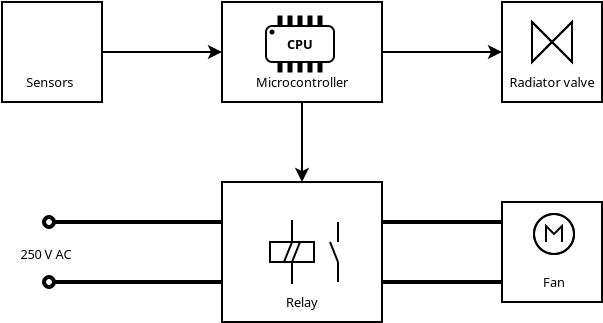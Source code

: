 <?xml version="1.0" encoding="UTF-8"?>
<dia:diagram xmlns:dia="http://www.lysator.liu.se/~alla/dia/">
  <dia:layer name="Background" visible="true" active="true">
    <dia:object type="Standard - Box" version="0" id="O0">
      <dia:attribute name="obj_pos">
        <dia:point val="32,12"/>
      </dia:attribute>
      <dia:attribute name="obj_bb">
        <dia:rectangle val="31.95,11.95;37.05,17.05"/>
      </dia:attribute>
      <dia:attribute name="elem_corner">
        <dia:point val="32,12"/>
      </dia:attribute>
      <dia:attribute name="elem_width">
        <dia:real val="5"/>
      </dia:attribute>
      <dia:attribute name="elem_height">
        <dia:real val="5"/>
      </dia:attribute>
      <dia:attribute name="show_background">
        <dia:boolean val="true"/>
      </dia:attribute>
    </dia:object>
    <dia:object type="Standard - Line" version="0" id="O1">
      <dia:attribute name="obj_pos">
        <dia:point val="26,13"/>
      </dia:attribute>
      <dia:attribute name="obj_bb">
        <dia:rectangle val="25.9,12.9;32.1,13.1"/>
      </dia:attribute>
      <dia:attribute name="conn_endpoints">
        <dia:point val="26,13"/>
        <dia:point val="32,13"/>
      </dia:attribute>
      <dia:attribute name="numcp">
        <dia:int val="1"/>
      </dia:attribute>
      <dia:attribute name="line_width">
        <dia:real val="0.2"/>
      </dia:attribute>
    </dia:object>
    <dia:object type="Standard - Line" version="0" id="O2">
      <dia:attribute name="obj_pos">
        <dia:point val="26,16"/>
      </dia:attribute>
      <dia:attribute name="obj_bb">
        <dia:rectangle val="25.9,15.9;32.1,16.1"/>
      </dia:attribute>
      <dia:attribute name="conn_endpoints">
        <dia:point val="26,16"/>
        <dia:point val="32,16"/>
      </dia:attribute>
      <dia:attribute name="numcp">
        <dia:int val="1"/>
      </dia:attribute>
      <dia:attribute name="line_width">
        <dia:real val="0.2"/>
      </dia:attribute>
    </dia:object>
    <dia:object type="Standard - Line" version="0" id="O3">
      <dia:attribute name="obj_pos">
        <dia:point val="22,7"/>
      </dia:attribute>
      <dia:attribute name="obj_bb">
        <dia:rectangle val="21.638,6.95;22.362,11.112"/>
      </dia:attribute>
      <dia:attribute name="conn_endpoints">
        <dia:point val="22,7"/>
        <dia:point val="22,11"/>
      </dia:attribute>
      <dia:attribute name="numcp">
        <dia:int val="1"/>
      </dia:attribute>
      <dia:attribute name="end_arrow">
        <dia:enum val="22"/>
      </dia:attribute>
      <dia:attribute name="end_arrow_length">
        <dia:real val="0.5"/>
      </dia:attribute>
      <dia:attribute name="end_arrow_width">
        <dia:real val="0.5"/>
      </dia:attribute>
      <dia:connections>
        <dia:connection handle="0" to="O10" connection="6"/>
        <dia:connection handle="1" to="O25" connection="1"/>
      </dia:connections>
    </dia:object>
    <dia:object type="Standard - Line" version="0" id="O4">
      <dia:attribute name="obj_pos">
        <dia:point val="9,13"/>
      </dia:attribute>
      <dia:attribute name="obj_bb">
        <dia:rectangle val="8.9,12.609;18.1,13.391"/>
      </dia:attribute>
      <dia:attribute name="conn_endpoints">
        <dia:point val="9,13"/>
        <dia:point val="18,13"/>
      </dia:attribute>
      <dia:attribute name="numcp">
        <dia:int val="1"/>
      </dia:attribute>
      <dia:attribute name="line_width">
        <dia:real val="0.2"/>
      </dia:attribute>
      <dia:attribute name="start_arrow">
        <dia:enum val="9"/>
      </dia:attribute>
      <dia:attribute name="start_arrow_length">
        <dia:real val="0.5"/>
      </dia:attribute>
      <dia:attribute name="start_arrow_width">
        <dia:real val="0.5"/>
      </dia:attribute>
    </dia:object>
    <dia:object type="Standard - Line" version="0" id="O5">
      <dia:attribute name="obj_pos">
        <dia:point val="9,16"/>
      </dia:attribute>
      <dia:attribute name="obj_bb">
        <dia:rectangle val="8.9,15.609;18.1,16.391"/>
      </dia:attribute>
      <dia:attribute name="conn_endpoints">
        <dia:point val="9,16"/>
        <dia:point val="18,16"/>
      </dia:attribute>
      <dia:attribute name="numcp">
        <dia:int val="1"/>
      </dia:attribute>
      <dia:attribute name="line_width">
        <dia:real val="0.2"/>
      </dia:attribute>
      <dia:attribute name="start_arrow">
        <dia:enum val="9"/>
      </dia:attribute>
      <dia:attribute name="start_arrow_length">
        <dia:real val="0.5"/>
      </dia:attribute>
      <dia:attribute name="start_arrow_width">
        <dia:real val="0.5"/>
      </dia:attribute>
    </dia:object>
    <dia:object type="Standard - Line" version="0" id="O6">
      <dia:attribute name="obj_pos">
        <dia:point val="12,4.5"/>
      </dia:attribute>
      <dia:attribute name="obj_bb">
        <dia:rectangle val="11.95,4.138;18.112,4.862"/>
      </dia:attribute>
      <dia:attribute name="conn_endpoints">
        <dia:point val="12,4.5"/>
        <dia:point val="18,4.5"/>
      </dia:attribute>
      <dia:attribute name="numcp">
        <dia:int val="1"/>
      </dia:attribute>
      <dia:attribute name="end_arrow">
        <dia:enum val="22"/>
      </dia:attribute>
      <dia:attribute name="end_arrow_length">
        <dia:real val="0.5"/>
      </dia:attribute>
      <dia:attribute name="end_arrow_width">
        <dia:real val="0.5"/>
      </dia:attribute>
      <dia:connections>
        <dia:connection handle="0" to="O7" connection="4"/>
        <dia:connection handle="1" to="O10" connection="3"/>
      </dia:connections>
    </dia:object>
    <dia:group>
      <dia:object type="Standard - Box" version="0" id="O7">
        <dia:attribute name="obj_pos">
          <dia:point val="7,2"/>
        </dia:attribute>
        <dia:attribute name="obj_bb">
          <dia:rectangle val="6.95,1.95;12.05,7.05"/>
        </dia:attribute>
        <dia:attribute name="elem_corner">
          <dia:point val="7,2"/>
        </dia:attribute>
        <dia:attribute name="elem_width">
          <dia:real val="5"/>
        </dia:attribute>
        <dia:attribute name="elem_height">
          <dia:real val="5"/>
        </dia:attribute>
        <dia:attribute name="show_background">
          <dia:boolean val="true"/>
        </dia:attribute>
      </dia:object>
      <dia:object type="Electronic - variable_linear_part" version="1" id="O8">
        <dia:attribute name="obj_pos">
          <dia:point val="8.4,2.8"/>
        </dia:attribute>
        <dia:attribute name="obj_bb">
          <dia:rectangle val="8.36,2.75;10.4,4.83"/>
        </dia:attribute>
        <dia:attribute name="meta">
          <dia:composite type="dict"/>
        </dia:attribute>
        <dia:attribute name="elem_corner">
          <dia:point val="8.4,2.8"/>
        </dia:attribute>
        <dia:attribute name="elem_width">
          <dia:real val="2"/>
        </dia:attribute>
        <dia:attribute name="elem_height">
          <dia:real val="2"/>
        </dia:attribute>
        <dia:attribute name="line_width">
          <dia:real val="0.1"/>
        </dia:attribute>
        <dia:attribute name="line_colour">
          <dia:color val="#000000"/>
        </dia:attribute>
        <dia:attribute name="fill_colour">
          <dia:color val="#ffffff"/>
        </dia:attribute>
        <dia:attribute name="show_background">
          <dia:boolean val="true"/>
        </dia:attribute>
        <dia:attribute name="line_style">
          <dia:enum val="0"/>
          <dia:real val="1"/>
        </dia:attribute>
        <dia:attribute name="flip_horizontal">
          <dia:boolean val="false"/>
        </dia:attribute>
        <dia:attribute name="flip_vertical">
          <dia:boolean val="false"/>
        </dia:attribute>
        <dia:attribute name="subscale">
          <dia:real val="1"/>
        </dia:attribute>
      </dia:object>
      <dia:object type="Standard - Text" version="1" id="O9">
        <dia:attribute name="obj_pos">
          <dia:point val="9.4,6"/>
        </dia:attribute>
        <dia:attribute name="obj_bb">
          <dia:rectangle val="8.136,5.626;10.664,6.374"/>
        </dia:attribute>
        <dia:attribute name="text">
          <dia:composite type="text">
            <dia:attribute name="string">
              <dia:string>#Sensors#</dia:string>
            </dia:attribute>
            <dia:attribute name="font">
              <dia:font family="sans" style="0" name="Helvetica"/>
            </dia:attribute>
            <dia:attribute name="height">
              <dia:real val="0.8"/>
            </dia:attribute>
            <dia:attribute name="pos">
              <dia:point val="9.4,6.221"/>
            </dia:attribute>
            <dia:attribute name="color">
              <dia:color val="#000000"/>
            </dia:attribute>
            <dia:attribute name="alignment">
              <dia:enum val="1"/>
            </dia:attribute>
          </dia:composite>
        </dia:attribute>
        <dia:attribute name="valign">
          <dia:enum val="2"/>
        </dia:attribute>
      </dia:object>
    </dia:group>
    <dia:group>
      <dia:object type="Standard - Box" version="0" id="O10">
        <dia:attribute name="obj_pos">
          <dia:point val="18,2"/>
        </dia:attribute>
        <dia:attribute name="obj_bb">
          <dia:rectangle val="17.95,1.95;26.05,7.05"/>
        </dia:attribute>
        <dia:attribute name="elem_corner">
          <dia:point val="18,2"/>
        </dia:attribute>
        <dia:attribute name="elem_width">
          <dia:real val="8"/>
        </dia:attribute>
        <dia:attribute name="elem_height">
          <dia:real val="5"/>
        </dia:attribute>
        <dia:attribute name="show_background">
          <dia:boolean val="true"/>
        </dia:attribute>
      </dia:object>
      <dia:object type="Standard - Text" version="1" id="O11">
        <dia:attribute name="obj_pos">
          <dia:point val="22,6"/>
        </dia:attribute>
        <dia:attribute name="obj_bb">
          <dia:rectangle val="19.613,5.626;24.387,6.374"/>
        </dia:attribute>
        <dia:attribute name="text">
          <dia:composite type="text">
            <dia:attribute name="string">
              <dia:string>#Microcontroller#</dia:string>
            </dia:attribute>
            <dia:attribute name="font">
              <dia:font family="sans" style="0" name="Helvetica"/>
            </dia:attribute>
            <dia:attribute name="height">
              <dia:real val="0.8"/>
            </dia:attribute>
            <dia:attribute name="pos">
              <dia:point val="22,6.221"/>
            </dia:attribute>
            <dia:attribute name="color">
              <dia:color val="#000000"/>
            </dia:attribute>
            <dia:attribute name="alignment">
              <dia:enum val="1"/>
            </dia:attribute>
          </dia:composite>
        </dia:attribute>
        <dia:attribute name="valign">
          <dia:enum val="2"/>
        </dia:attribute>
      </dia:object>
      <dia:group>
        <dia:object type="Standard - Box" version="0" id="O12">
          <dia:attribute name="obj_pos">
            <dia:point val="20.2,3.2"/>
          </dia:attribute>
          <dia:attribute name="obj_bb">
            <dia:rectangle val="20.15,3.15;23.65,5.05"/>
          </dia:attribute>
          <dia:attribute name="elem_corner">
            <dia:point val="20.2,3.2"/>
          </dia:attribute>
          <dia:attribute name="elem_width">
            <dia:real val="3.4"/>
          </dia:attribute>
          <dia:attribute name="elem_height">
            <dia:real val="1.8"/>
          </dia:attribute>
          <dia:attribute name="border_width">
            <dia:real val="0.1"/>
          </dia:attribute>
          <dia:attribute name="show_background">
            <dia:boolean val="true"/>
          </dia:attribute>
          <dia:attribute name="corner_radius">
            <dia:real val="0.3"/>
          </dia:attribute>
        </dia:object>
        <dia:object type="Standard - Ellipse" version="0" id="O13">
          <dia:attribute name="obj_pos">
            <dia:point val="20.4,3.4"/>
          </dia:attribute>
          <dia:attribute name="obj_bb">
            <dia:rectangle val="20.4,3.4;20.6,3.6"/>
          </dia:attribute>
          <dia:attribute name="elem_corner">
            <dia:point val="20.4,3.4"/>
          </dia:attribute>
          <dia:attribute name="elem_width">
            <dia:real val="0.2"/>
          </dia:attribute>
          <dia:attribute name="elem_height">
            <dia:real val="0.2"/>
          </dia:attribute>
          <dia:attribute name="border_width">
            <dia:real val="1.175e-38"/>
          </dia:attribute>
          <dia:attribute name="inner_color">
            <dia:color val="#000000"/>
          </dia:attribute>
        </dia:object>
        <dia:object type="Standard - Box" version="0" id="O14">
          <dia:attribute name="obj_pos">
            <dia:point val="20.8,2.7"/>
          </dia:attribute>
          <dia:attribute name="obj_bb">
            <dia:rectangle val="20.8,2.7;21,3.2"/>
          </dia:attribute>
          <dia:attribute name="elem_corner">
            <dia:point val="20.8,2.7"/>
          </dia:attribute>
          <dia:attribute name="elem_width">
            <dia:real val="0.2"/>
          </dia:attribute>
          <dia:attribute name="elem_height">
            <dia:real val="0.5"/>
          </dia:attribute>
          <dia:attribute name="border_width">
            <dia:real val="1.175e-38"/>
          </dia:attribute>
          <dia:attribute name="inner_color">
            <dia:color val="#000000"/>
          </dia:attribute>
          <dia:attribute name="show_background">
            <dia:boolean val="true"/>
          </dia:attribute>
        </dia:object>
        <dia:object type="Standard - Box" version="0" id="O15">
          <dia:attribute name="obj_pos">
            <dia:point val="21.3,2.7"/>
          </dia:attribute>
          <dia:attribute name="obj_bb">
            <dia:rectangle val="21.3,2.7;21.5,3.2"/>
          </dia:attribute>
          <dia:attribute name="elem_corner">
            <dia:point val="21.3,2.7"/>
          </dia:attribute>
          <dia:attribute name="elem_width">
            <dia:real val="0.2"/>
          </dia:attribute>
          <dia:attribute name="elem_height">
            <dia:real val="0.5"/>
          </dia:attribute>
          <dia:attribute name="border_width">
            <dia:real val="1.175e-38"/>
          </dia:attribute>
          <dia:attribute name="inner_color">
            <dia:color val="#000000"/>
          </dia:attribute>
          <dia:attribute name="show_background">
            <dia:boolean val="true"/>
          </dia:attribute>
        </dia:object>
        <dia:object type="Standard - Box" version="0" id="O16">
          <dia:attribute name="obj_pos">
            <dia:point val="21.8,2.7"/>
          </dia:attribute>
          <dia:attribute name="obj_bb">
            <dia:rectangle val="21.8,2.7;22,3.2"/>
          </dia:attribute>
          <dia:attribute name="elem_corner">
            <dia:point val="21.8,2.7"/>
          </dia:attribute>
          <dia:attribute name="elem_width">
            <dia:real val="0.2"/>
          </dia:attribute>
          <dia:attribute name="elem_height">
            <dia:real val="0.5"/>
          </dia:attribute>
          <dia:attribute name="border_width">
            <dia:real val="1.175e-38"/>
          </dia:attribute>
          <dia:attribute name="inner_color">
            <dia:color val="#000000"/>
          </dia:attribute>
          <dia:attribute name="show_background">
            <dia:boolean val="true"/>
          </dia:attribute>
        </dia:object>
        <dia:object type="Standard - Box" version="0" id="O17">
          <dia:attribute name="obj_pos">
            <dia:point val="22.3,2.7"/>
          </dia:attribute>
          <dia:attribute name="obj_bb">
            <dia:rectangle val="22.3,2.7;22.5,3.2"/>
          </dia:attribute>
          <dia:attribute name="elem_corner">
            <dia:point val="22.3,2.7"/>
          </dia:attribute>
          <dia:attribute name="elem_width">
            <dia:real val="0.2"/>
          </dia:attribute>
          <dia:attribute name="elem_height">
            <dia:real val="0.5"/>
          </dia:attribute>
          <dia:attribute name="border_width">
            <dia:real val="1.175e-38"/>
          </dia:attribute>
          <dia:attribute name="inner_color">
            <dia:color val="#000000"/>
          </dia:attribute>
          <dia:attribute name="show_background">
            <dia:boolean val="true"/>
          </dia:attribute>
        </dia:object>
        <dia:object type="Standard - Box" version="0" id="O18">
          <dia:attribute name="obj_pos">
            <dia:point val="22.8,2.7"/>
          </dia:attribute>
          <dia:attribute name="obj_bb">
            <dia:rectangle val="22.8,2.7;23,3.2"/>
          </dia:attribute>
          <dia:attribute name="elem_corner">
            <dia:point val="22.8,2.7"/>
          </dia:attribute>
          <dia:attribute name="elem_width">
            <dia:real val="0.2"/>
          </dia:attribute>
          <dia:attribute name="elem_height">
            <dia:real val="0.5"/>
          </dia:attribute>
          <dia:attribute name="border_width">
            <dia:real val="1.175e-38"/>
          </dia:attribute>
          <dia:attribute name="inner_color">
            <dia:color val="#000000"/>
          </dia:attribute>
          <dia:attribute name="show_background">
            <dia:boolean val="true"/>
          </dia:attribute>
        </dia:object>
        <dia:object type="Standard - Box" version="0" id="O19">
          <dia:attribute name="obj_pos">
            <dia:point val="20.8,5"/>
          </dia:attribute>
          <dia:attribute name="obj_bb">
            <dia:rectangle val="20.8,5;21,5.5"/>
          </dia:attribute>
          <dia:attribute name="elem_corner">
            <dia:point val="20.8,5"/>
          </dia:attribute>
          <dia:attribute name="elem_width">
            <dia:real val="0.2"/>
          </dia:attribute>
          <dia:attribute name="elem_height">
            <dia:real val="0.5"/>
          </dia:attribute>
          <dia:attribute name="border_width">
            <dia:real val="1.175e-38"/>
          </dia:attribute>
          <dia:attribute name="inner_color">
            <dia:color val="#000000"/>
          </dia:attribute>
          <dia:attribute name="show_background">
            <dia:boolean val="true"/>
          </dia:attribute>
        </dia:object>
        <dia:object type="Standard - Box" version="0" id="O20">
          <dia:attribute name="obj_pos">
            <dia:point val="21.3,5"/>
          </dia:attribute>
          <dia:attribute name="obj_bb">
            <dia:rectangle val="21.3,5;21.5,5.5"/>
          </dia:attribute>
          <dia:attribute name="elem_corner">
            <dia:point val="21.3,5"/>
          </dia:attribute>
          <dia:attribute name="elem_width">
            <dia:real val="0.2"/>
          </dia:attribute>
          <dia:attribute name="elem_height">
            <dia:real val="0.5"/>
          </dia:attribute>
          <dia:attribute name="border_width">
            <dia:real val="1.175e-38"/>
          </dia:attribute>
          <dia:attribute name="inner_color">
            <dia:color val="#000000"/>
          </dia:attribute>
          <dia:attribute name="show_background">
            <dia:boolean val="true"/>
          </dia:attribute>
        </dia:object>
        <dia:object type="Standard - Box" version="0" id="O21">
          <dia:attribute name="obj_pos">
            <dia:point val="21.8,5"/>
          </dia:attribute>
          <dia:attribute name="obj_bb">
            <dia:rectangle val="21.8,5;22,5.5"/>
          </dia:attribute>
          <dia:attribute name="elem_corner">
            <dia:point val="21.8,5"/>
          </dia:attribute>
          <dia:attribute name="elem_width">
            <dia:real val="0.2"/>
          </dia:attribute>
          <dia:attribute name="elem_height">
            <dia:real val="0.5"/>
          </dia:attribute>
          <dia:attribute name="border_width">
            <dia:real val="1.175e-38"/>
          </dia:attribute>
          <dia:attribute name="inner_color">
            <dia:color val="#000000"/>
          </dia:attribute>
          <dia:attribute name="show_background">
            <dia:boolean val="true"/>
          </dia:attribute>
        </dia:object>
        <dia:object type="Standard - Box" version="0" id="O22">
          <dia:attribute name="obj_pos">
            <dia:point val="22.3,5"/>
          </dia:attribute>
          <dia:attribute name="obj_bb">
            <dia:rectangle val="22.3,5;22.5,5.5"/>
          </dia:attribute>
          <dia:attribute name="elem_corner">
            <dia:point val="22.3,5"/>
          </dia:attribute>
          <dia:attribute name="elem_width">
            <dia:real val="0.2"/>
          </dia:attribute>
          <dia:attribute name="elem_height">
            <dia:real val="0.5"/>
          </dia:attribute>
          <dia:attribute name="border_width">
            <dia:real val="1.175e-38"/>
          </dia:attribute>
          <dia:attribute name="inner_color">
            <dia:color val="#000000"/>
          </dia:attribute>
          <dia:attribute name="show_background">
            <dia:boolean val="true"/>
          </dia:attribute>
        </dia:object>
        <dia:object type="Standard - Box" version="0" id="O23">
          <dia:attribute name="obj_pos">
            <dia:point val="22.8,5"/>
          </dia:attribute>
          <dia:attribute name="obj_bb">
            <dia:rectangle val="22.8,5;23,5.5"/>
          </dia:attribute>
          <dia:attribute name="elem_corner">
            <dia:point val="22.8,5"/>
          </dia:attribute>
          <dia:attribute name="elem_width">
            <dia:real val="0.2"/>
          </dia:attribute>
          <dia:attribute name="elem_height">
            <dia:real val="0.5"/>
          </dia:attribute>
          <dia:attribute name="border_width">
            <dia:real val="1.175e-38"/>
          </dia:attribute>
          <dia:attribute name="inner_color">
            <dia:color val="#000000"/>
          </dia:attribute>
          <dia:attribute name="show_background">
            <dia:boolean val="true"/>
          </dia:attribute>
        </dia:object>
        <dia:object type="Standard - Text" version="1" id="O24">
          <dia:attribute name="obj_pos">
            <dia:point val="21.9,4.1"/>
          </dia:attribute>
          <dia:attribute name="obj_bb">
            <dia:rectangle val="21.214,3.686;22.586,4.514"/>
          </dia:attribute>
          <dia:attribute name="text">
            <dia:composite type="text">
              <dia:attribute name="string">
                <dia:string>#CPU#</dia:string>
              </dia:attribute>
              <dia:attribute name="font">
                <dia:font family="OCRABold" style="80" name="Courier"/>
              </dia:attribute>
              <dia:attribute name="height">
                <dia:real val="0.8"/>
              </dia:attribute>
              <dia:attribute name="pos">
                <dia:point val="21.9,4.371"/>
              </dia:attribute>
              <dia:attribute name="color">
                <dia:color val="#000000"/>
              </dia:attribute>
              <dia:attribute name="alignment">
                <dia:enum val="1"/>
              </dia:attribute>
            </dia:composite>
          </dia:attribute>
          <dia:attribute name="valign">
            <dia:enum val="2"/>
          </dia:attribute>
          <dia:connections>
            <dia:connection handle="0" to="O12" connection="8"/>
          </dia:connections>
        </dia:object>
      </dia:group>
    </dia:group>
    <dia:group>
      <dia:object type="Standard - Box" version="0" id="O25">
        <dia:attribute name="obj_pos">
          <dia:point val="18,11"/>
        </dia:attribute>
        <dia:attribute name="obj_bb">
          <dia:rectangle val="17.95,10.95;26.05,18.05"/>
        </dia:attribute>
        <dia:attribute name="elem_corner">
          <dia:point val="18,11"/>
        </dia:attribute>
        <dia:attribute name="elem_width">
          <dia:real val="8"/>
        </dia:attribute>
        <dia:attribute name="elem_height">
          <dia:real val="7"/>
        </dia:attribute>
        <dia:attribute name="border_width">
          <dia:real val="0.1"/>
        </dia:attribute>
        <dia:attribute name="show_background">
          <dia:boolean val="false"/>
        </dia:attribute>
      </dia:object>
      <dia:object type="Standard - Box" version="0" id="O26">
        <dia:attribute name="obj_pos">
          <dia:point val="20.4,14"/>
        </dia:attribute>
        <dia:attribute name="obj_bb">
          <dia:rectangle val="20.35,13.95;22.65,15.05"/>
        </dia:attribute>
        <dia:attribute name="elem_corner">
          <dia:point val="20.4,14"/>
        </dia:attribute>
        <dia:attribute name="elem_width">
          <dia:real val="2.2"/>
        </dia:attribute>
        <dia:attribute name="elem_height">
          <dia:real val="1"/>
        </dia:attribute>
        <dia:attribute name="show_background">
          <dia:boolean val="true"/>
        </dia:attribute>
      </dia:object>
      <dia:object type="Standard - Line" version="0" id="O27">
        <dia:attribute name="obj_pos">
          <dia:point val="21.5,15"/>
        </dia:attribute>
        <dia:attribute name="obj_bb">
          <dia:rectangle val="21.435,13.935;21.965,15.065"/>
        </dia:attribute>
        <dia:attribute name="conn_endpoints">
          <dia:point val="21.5,15"/>
          <dia:point val="21.9,14"/>
        </dia:attribute>
        <dia:attribute name="numcp">
          <dia:int val="1"/>
        </dia:attribute>
        <dia:connections>
          <dia:connection handle="0" to="O26" connection="6"/>
        </dia:connections>
      </dia:object>
      <dia:object type="Standard - Line" version="0" id="O28">
        <dia:attribute name="obj_pos">
          <dia:point val="23.8,15"/>
        </dia:attribute>
        <dia:attribute name="obj_bb">
          <dia:rectangle val="23.75,14.95;23.85,16.05"/>
        </dia:attribute>
        <dia:attribute name="conn_endpoints">
          <dia:point val="23.8,15"/>
          <dia:point val="23.8,16"/>
        </dia:attribute>
        <dia:attribute name="numcp">
          <dia:int val="1"/>
        </dia:attribute>
      </dia:object>
      <dia:object type="Standard - Line" version="0" id="O29">
        <dia:attribute name="obj_pos">
          <dia:point val="23.8,13"/>
        </dia:attribute>
        <dia:attribute name="obj_bb">
          <dia:rectangle val="23.75,12.95;23.85,14.05"/>
        </dia:attribute>
        <dia:attribute name="conn_endpoints">
          <dia:point val="23.8,13"/>
          <dia:point val="23.8,14"/>
        </dia:attribute>
        <dia:attribute name="numcp">
          <dia:int val="1"/>
        </dia:attribute>
      </dia:object>
      <dia:object type="Standard - Line" version="0" id="O30">
        <dia:attribute name="obj_pos">
          <dia:point val="23.4,14"/>
        </dia:attribute>
        <dia:attribute name="obj_bb">
          <dia:rectangle val="23.335,13.935;23.865,15.065"/>
        </dia:attribute>
        <dia:attribute name="conn_endpoints">
          <dia:point val="23.4,14"/>
          <dia:point val="23.8,15"/>
        </dia:attribute>
        <dia:attribute name="numcp">
          <dia:int val="1"/>
        </dia:attribute>
      </dia:object>
      <dia:object type="Standard - Line" version="0" id="O31">
        <dia:attribute name="obj_pos">
          <dia:point val="21.1,15"/>
        </dia:attribute>
        <dia:attribute name="obj_bb">
          <dia:rectangle val="21.035,13.935;21.565,15.065"/>
        </dia:attribute>
        <dia:attribute name="conn_endpoints">
          <dia:point val="21.1,15"/>
          <dia:point val="21.5,14"/>
        </dia:attribute>
        <dia:attribute name="numcp">
          <dia:int val="1"/>
        </dia:attribute>
        <dia:connections>
          <dia:connection handle="1" to="O26" connection="1"/>
        </dia:connections>
      </dia:object>
      <dia:object type="Standard - Line" version="0" id="O32">
        <dia:attribute name="obj_pos">
          <dia:point val="21.5,12.9"/>
        </dia:attribute>
        <dia:attribute name="obj_bb">
          <dia:rectangle val="21.45,12.85;21.55,14.05"/>
        </dia:attribute>
        <dia:attribute name="conn_endpoints">
          <dia:point val="21.5,12.9"/>
          <dia:point val="21.5,14"/>
        </dia:attribute>
        <dia:attribute name="numcp">
          <dia:int val="1"/>
        </dia:attribute>
        <dia:connections>
          <dia:connection handle="1" to="O26" connection="1"/>
        </dia:connections>
      </dia:object>
      <dia:object type="Standard - Line" version="0" id="O33">
        <dia:attribute name="obj_pos">
          <dia:point val="21.5,15"/>
        </dia:attribute>
        <dia:attribute name="obj_bb">
          <dia:rectangle val="21.45,14.95;21.55,16.15"/>
        </dia:attribute>
        <dia:attribute name="conn_endpoints">
          <dia:point val="21.5,15"/>
          <dia:point val="21.5,16.1"/>
        </dia:attribute>
        <dia:attribute name="numcp">
          <dia:int val="1"/>
        </dia:attribute>
        <dia:connections>
          <dia:connection handle="0" to="O26" connection="6"/>
        </dia:connections>
      </dia:object>
    </dia:group>
    <dia:group>
      <dia:object type="Standard - Box" version="0" id="O34">
        <dia:attribute name="obj_pos">
          <dia:point val="32,2"/>
        </dia:attribute>
        <dia:attribute name="obj_bb">
          <dia:rectangle val="31.95,1.95;37.05,7.05"/>
        </dia:attribute>
        <dia:attribute name="elem_corner">
          <dia:point val="32,2"/>
        </dia:attribute>
        <dia:attribute name="elem_width">
          <dia:real val="5"/>
        </dia:attribute>
        <dia:attribute name="elem_height">
          <dia:real val="5"/>
        </dia:attribute>
        <dia:attribute name="show_background">
          <dia:boolean val="true"/>
        </dia:attribute>
      </dia:object>
      <dia:object type="Civil - Horizontal Valve" version="1" id="O35">
        <dia:attribute name="obj_pos">
          <dia:point val="33.5,3"/>
        </dia:attribute>
        <dia:attribute name="obj_bb">
          <dia:rectangle val="33.45,2.879;35.55,5.121"/>
        </dia:attribute>
        <dia:attribute name="meta">
          <dia:composite type="dict"/>
        </dia:attribute>
        <dia:attribute name="elem_corner">
          <dia:point val="33.5,3"/>
        </dia:attribute>
        <dia:attribute name="elem_width">
          <dia:real val="2"/>
        </dia:attribute>
        <dia:attribute name="elem_height">
          <dia:real val="2"/>
        </dia:attribute>
        <dia:attribute name="line_width">
          <dia:real val="0.1"/>
        </dia:attribute>
        <dia:attribute name="line_colour">
          <dia:color val="#000000"/>
        </dia:attribute>
        <dia:attribute name="fill_colour">
          <dia:color val="#ffffff"/>
        </dia:attribute>
        <dia:attribute name="show_background">
          <dia:boolean val="true"/>
        </dia:attribute>
        <dia:attribute name="line_style">
          <dia:enum val="0"/>
          <dia:real val="1"/>
        </dia:attribute>
        <dia:attribute name="flip_horizontal">
          <dia:boolean val="false"/>
        </dia:attribute>
        <dia:attribute name="flip_vertical">
          <dia:boolean val="false"/>
        </dia:attribute>
        <dia:attribute name="subscale">
          <dia:real val="1"/>
        </dia:attribute>
      </dia:object>
      <dia:object type="Standard - Text" version="1" id="O36">
        <dia:attribute name="obj_pos">
          <dia:point val="34.5,6"/>
        </dia:attribute>
        <dia:attribute name="obj_bb">
          <dia:rectangle val="32.184,5.626;36.816,6.374"/>
        </dia:attribute>
        <dia:attribute name="text">
          <dia:composite type="text">
            <dia:attribute name="string">
              <dia:string>#Radiator valve#</dia:string>
            </dia:attribute>
            <dia:attribute name="font">
              <dia:font family="sans" style="0" name="Helvetica"/>
            </dia:attribute>
            <dia:attribute name="height">
              <dia:real val="0.8"/>
            </dia:attribute>
            <dia:attribute name="pos">
              <dia:point val="34.5,6.221"/>
            </dia:attribute>
            <dia:attribute name="color">
              <dia:color val="#000000"/>
            </dia:attribute>
            <dia:attribute name="alignment">
              <dia:enum val="1"/>
            </dia:attribute>
          </dia:composite>
        </dia:attribute>
        <dia:attribute name="valign">
          <dia:enum val="2"/>
        </dia:attribute>
      </dia:object>
    </dia:group>
    <dia:object type="Standard - Line" version="0" id="O37">
      <dia:attribute name="obj_pos">
        <dia:point val="26,4.5"/>
      </dia:attribute>
      <dia:attribute name="obj_bb">
        <dia:rectangle val="25.95,4.138;32.112,4.862"/>
      </dia:attribute>
      <dia:attribute name="conn_endpoints">
        <dia:point val="26,4.5"/>
        <dia:point val="32,4.5"/>
      </dia:attribute>
      <dia:attribute name="numcp">
        <dia:int val="1"/>
      </dia:attribute>
      <dia:attribute name="end_arrow">
        <dia:enum val="22"/>
      </dia:attribute>
      <dia:attribute name="end_arrow_length">
        <dia:real val="0.5"/>
      </dia:attribute>
      <dia:attribute name="end_arrow_width">
        <dia:real val="0.5"/>
      </dia:attribute>
      <dia:connections>
        <dia:connection handle="0" to="O10" connection="4"/>
        <dia:connection handle="1" to="O34" connection="3"/>
      </dia:connections>
    </dia:object>
    <dia:object type="Civil - Motor" version="1" id="O38">
      <dia:attribute name="obj_pos">
        <dia:point val="33.6,12.6"/>
      </dia:attribute>
      <dia:attribute name="obj_bb">
        <dia:rectangle val="33.55,12.55;35.65,14.65"/>
      </dia:attribute>
      <dia:attribute name="meta">
        <dia:composite type="dict"/>
      </dia:attribute>
      <dia:attribute name="elem_corner">
        <dia:point val="33.6,12.6"/>
      </dia:attribute>
      <dia:attribute name="elem_width">
        <dia:real val="2"/>
      </dia:attribute>
      <dia:attribute name="elem_height">
        <dia:real val="2"/>
      </dia:attribute>
      <dia:attribute name="line_width">
        <dia:real val="0.1"/>
      </dia:attribute>
      <dia:attribute name="line_colour">
        <dia:color val="#000000"/>
      </dia:attribute>
      <dia:attribute name="fill_colour">
        <dia:color val="#ffffff"/>
      </dia:attribute>
      <dia:attribute name="show_background">
        <dia:boolean val="true"/>
      </dia:attribute>
      <dia:attribute name="line_style">
        <dia:enum val="0"/>
        <dia:real val="1"/>
      </dia:attribute>
      <dia:attribute name="flip_horizontal">
        <dia:boolean val="false"/>
      </dia:attribute>
      <dia:attribute name="flip_vertical">
        <dia:boolean val="false"/>
      </dia:attribute>
      <dia:attribute name="subscale">
        <dia:real val="1"/>
      </dia:attribute>
    </dia:object>
    <dia:object type="Standard - Text" version="1" id="O39">
      <dia:attribute name="obj_pos">
        <dia:point val="34.6,16"/>
      </dia:attribute>
      <dia:attribute name="obj_bb">
        <dia:rectangle val="34.046,15.626;35.154,16.374"/>
      </dia:attribute>
      <dia:attribute name="text">
        <dia:composite type="text">
          <dia:attribute name="string">
            <dia:string>#Fan#</dia:string>
          </dia:attribute>
          <dia:attribute name="font">
            <dia:font family="sans" style="0" name="Helvetica"/>
          </dia:attribute>
          <dia:attribute name="height">
            <dia:real val="0.8"/>
          </dia:attribute>
          <dia:attribute name="pos">
            <dia:point val="34.6,16.221"/>
          </dia:attribute>
          <dia:attribute name="color">
            <dia:color val="#000000"/>
          </dia:attribute>
          <dia:attribute name="alignment">
            <dia:enum val="1"/>
          </dia:attribute>
        </dia:composite>
      </dia:attribute>
      <dia:attribute name="valign">
        <dia:enum val="2"/>
      </dia:attribute>
    </dia:object>
    <dia:object type="Standard - Text" version="1" id="O40">
      <dia:attribute name="obj_pos">
        <dia:point val="22,17"/>
      </dia:attribute>
      <dia:attribute name="obj_bb">
        <dia:rectangle val="21.119,16.626;22.881,17.374"/>
      </dia:attribute>
      <dia:attribute name="text">
        <dia:composite type="text">
          <dia:attribute name="string">
            <dia:string>#Relay#</dia:string>
          </dia:attribute>
          <dia:attribute name="font">
            <dia:font family="sans" style="0" name="Helvetica"/>
          </dia:attribute>
          <dia:attribute name="height">
            <dia:real val="0.8"/>
          </dia:attribute>
          <dia:attribute name="pos">
            <dia:point val="22,17.221"/>
          </dia:attribute>
          <dia:attribute name="color">
            <dia:color val="#000000"/>
          </dia:attribute>
          <dia:attribute name="alignment">
            <dia:enum val="1"/>
          </dia:attribute>
        </dia:composite>
      </dia:attribute>
      <dia:attribute name="valign">
        <dia:enum val="2"/>
      </dia:attribute>
    </dia:object>
    <dia:object type="Standard - Text" version="1" id="O41">
      <dia:attribute name="obj_pos">
        <dia:point val="9.2,14.6"/>
      </dia:attribute>
      <dia:attribute name="obj_bb">
        <dia:rectangle val="7.73,14.226;10.67,14.974"/>
      </dia:attribute>
      <dia:attribute name="text">
        <dia:composite type="text">
          <dia:attribute name="string">
            <dia:string>#250 V AC#</dia:string>
          </dia:attribute>
          <dia:attribute name="font">
            <dia:font family="sans" style="0" name="Helvetica"/>
          </dia:attribute>
          <dia:attribute name="height">
            <dia:real val="0.8"/>
          </dia:attribute>
          <dia:attribute name="pos">
            <dia:point val="9.2,14.821"/>
          </dia:attribute>
          <dia:attribute name="color">
            <dia:color val="#000000"/>
          </dia:attribute>
          <dia:attribute name="alignment">
            <dia:enum val="1"/>
          </dia:attribute>
        </dia:composite>
      </dia:attribute>
      <dia:attribute name="valign">
        <dia:enum val="2"/>
      </dia:attribute>
    </dia:object>
  </dia:layer>
</dia:diagram>
